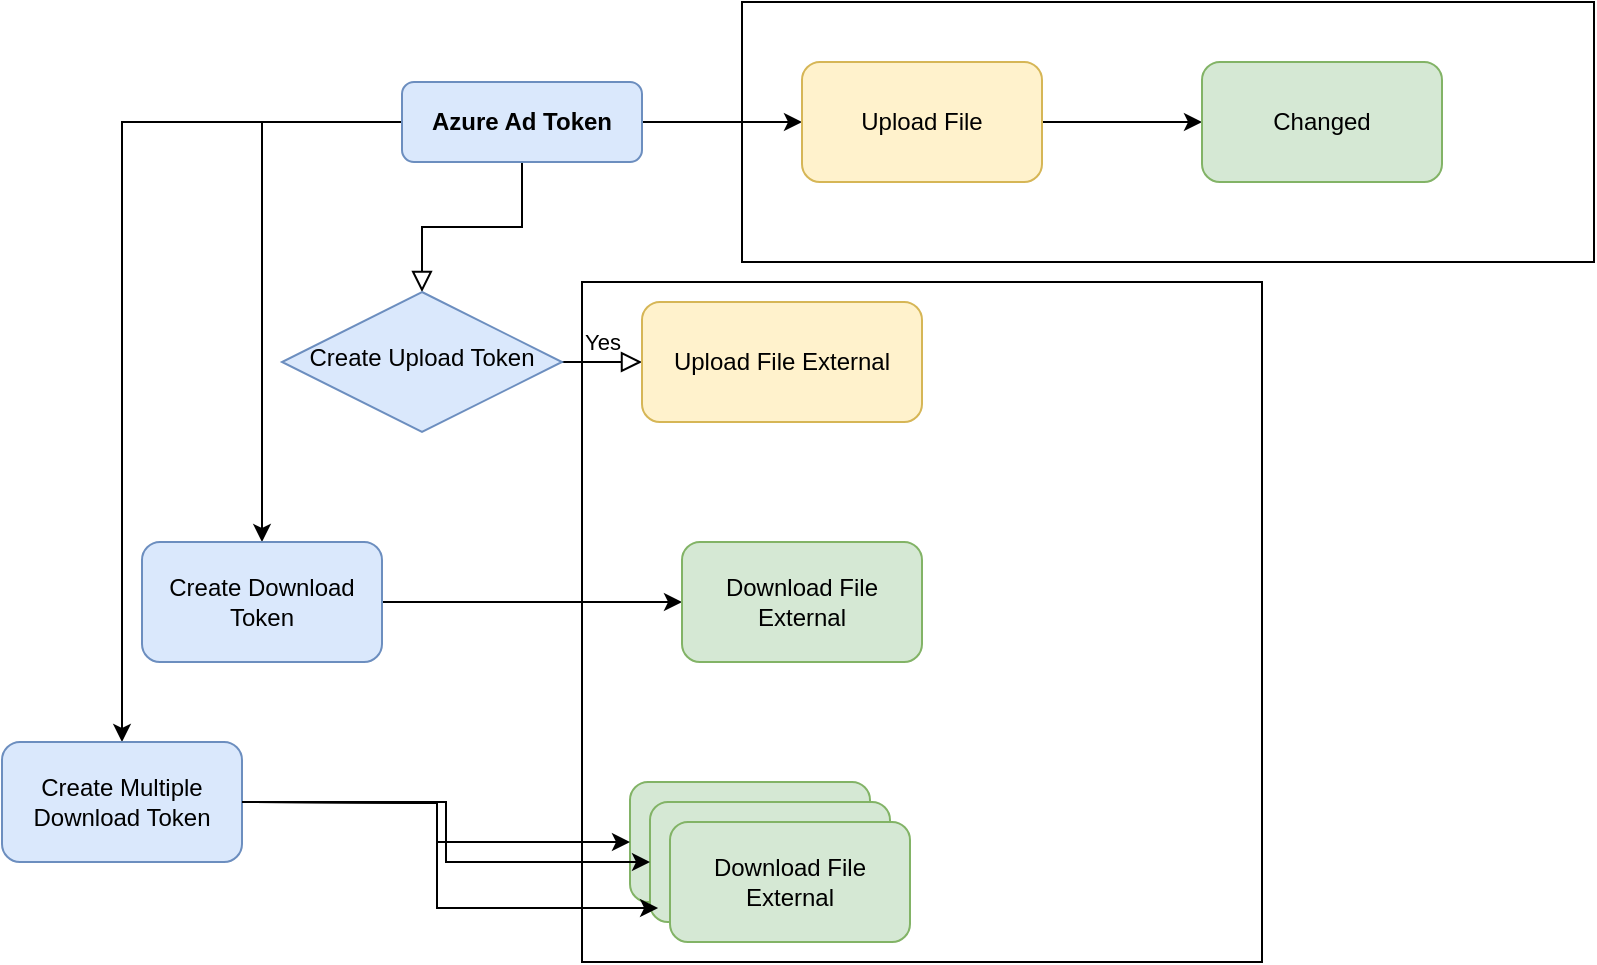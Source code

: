 <mxfile version="23.1.2" type="github">
  <diagram id="C5RBs43oDa-KdzZeNtuy" name="Page-1">
    <mxGraphModel dx="2253" dy="759" grid="1" gridSize="10" guides="1" tooltips="1" connect="1" arrows="1" fold="1" page="1" pageScale="1" pageWidth="827" pageHeight="1169" math="0" shadow="0">
      <root>
        <mxCell id="WIyWlLk6GJQsqaUBKTNV-0" />
        <mxCell id="WIyWlLk6GJQsqaUBKTNV-1" parent="WIyWlLk6GJQsqaUBKTNV-0" />
        <mxCell id="w_CFaYConMpWrqSKSxeK-29" value="" style="whiteSpace=wrap;html=1;aspect=fixed;" parent="WIyWlLk6GJQsqaUBKTNV-1" vertex="1">
          <mxGeometry x="250" y="180" width="340" height="340" as="geometry" />
        </mxCell>
        <mxCell id="w_CFaYConMpWrqSKSxeK-8" value="" style="rounded=0;whiteSpace=wrap;html=1;" parent="WIyWlLk6GJQsqaUBKTNV-1" vertex="1">
          <mxGeometry x="330" y="40" width="426" height="130" as="geometry" />
        </mxCell>
        <mxCell id="WIyWlLk6GJQsqaUBKTNV-2" value="" style="rounded=0;html=1;jettySize=auto;orthogonalLoop=1;fontSize=11;endArrow=block;endFill=0;endSize=8;strokeWidth=1;shadow=0;labelBackgroundColor=none;edgeStyle=orthogonalEdgeStyle;" parent="WIyWlLk6GJQsqaUBKTNV-1" source="WIyWlLk6GJQsqaUBKTNV-3" target="WIyWlLk6GJQsqaUBKTNV-6" edge="1">
          <mxGeometry relative="1" as="geometry" />
        </mxCell>
        <mxCell id="w_CFaYConMpWrqSKSxeK-11" value="" style="edgeStyle=orthogonalEdgeStyle;rounded=0;orthogonalLoop=1;jettySize=auto;html=1;" parent="WIyWlLk6GJQsqaUBKTNV-1" source="WIyWlLk6GJQsqaUBKTNV-3" target="w_CFaYConMpWrqSKSxeK-2" edge="1">
          <mxGeometry relative="1" as="geometry" />
        </mxCell>
        <mxCell id="w_CFaYConMpWrqSKSxeK-13" value="" style="edgeStyle=orthogonalEdgeStyle;rounded=0;orthogonalLoop=1;jettySize=auto;html=1;" parent="WIyWlLk6GJQsqaUBKTNV-1" source="WIyWlLk6GJQsqaUBKTNV-3" target="w_CFaYConMpWrqSKSxeK-12" edge="1">
          <mxGeometry relative="1" as="geometry" />
        </mxCell>
        <mxCell id="w_CFaYConMpWrqSKSxeK-17" value="" style="edgeStyle=orthogonalEdgeStyle;rounded=0;orthogonalLoop=1;jettySize=auto;html=1;" parent="WIyWlLk6GJQsqaUBKTNV-1" source="WIyWlLk6GJQsqaUBKTNV-3" target="w_CFaYConMpWrqSKSxeK-16" edge="1">
          <mxGeometry relative="1" as="geometry" />
        </mxCell>
        <mxCell id="WIyWlLk6GJQsqaUBKTNV-3" value="Azure Ad Token" style="rounded=1;whiteSpace=wrap;html=1;fontSize=12;glass=0;strokeWidth=1;shadow=0;fillColor=#dae8fc;strokeColor=#6c8ebf;fontStyle=1" parent="WIyWlLk6GJQsqaUBKTNV-1" vertex="1">
          <mxGeometry x="160" y="80" width="120" height="40" as="geometry" />
        </mxCell>
        <mxCell id="WIyWlLk6GJQsqaUBKTNV-5" value="Yes" style="edgeStyle=orthogonalEdgeStyle;rounded=0;html=1;jettySize=auto;orthogonalLoop=1;fontSize=11;endArrow=block;endFill=0;endSize=8;strokeWidth=1;shadow=0;labelBackgroundColor=none;" parent="WIyWlLk6GJQsqaUBKTNV-1" source="WIyWlLk6GJQsqaUBKTNV-6" target="WIyWlLk6GJQsqaUBKTNV-7" edge="1">
          <mxGeometry y="10" relative="1" as="geometry">
            <mxPoint as="offset" />
          </mxGeometry>
        </mxCell>
        <mxCell id="WIyWlLk6GJQsqaUBKTNV-6" value="Create Upload Token" style="rhombus;whiteSpace=wrap;html=1;shadow=0;fontFamily=Helvetica;fontSize=12;align=center;strokeWidth=1;spacing=6;spacingTop=-4;fillColor=#dae8fc;strokeColor=#6c8ebf;" parent="WIyWlLk6GJQsqaUBKTNV-1" vertex="1">
          <mxGeometry x="100" y="185" width="140" height="70" as="geometry" />
        </mxCell>
        <mxCell id="WIyWlLk6GJQsqaUBKTNV-7" value="Upload File External" style="rounded=1;whiteSpace=wrap;html=1;fontSize=12;glass=0;strokeWidth=1;shadow=0;fillColor=#fff2cc;strokeColor=#d6b656;" parent="WIyWlLk6GJQsqaUBKTNV-1" vertex="1">
          <mxGeometry x="280" y="190" width="140" height="60" as="geometry" />
        </mxCell>
        <mxCell id="w_CFaYConMpWrqSKSxeK-5" value="" style="edgeStyle=orthogonalEdgeStyle;rounded=0;orthogonalLoop=1;jettySize=auto;html=1;" parent="WIyWlLk6GJQsqaUBKTNV-1" source="w_CFaYConMpWrqSKSxeK-2" target="w_CFaYConMpWrqSKSxeK-4" edge="1">
          <mxGeometry relative="1" as="geometry" />
        </mxCell>
        <mxCell id="w_CFaYConMpWrqSKSxeK-2" value="Upload File" style="rounded=1;whiteSpace=wrap;html=1;glass=0;strokeWidth=1;shadow=0;fillColor=#fff2cc;strokeColor=#d6b656;" parent="WIyWlLk6GJQsqaUBKTNV-1" vertex="1">
          <mxGeometry x="360" y="70" width="120" height="60" as="geometry" />
        </mxCell>
        <mxCell id="w_CFaYConMpWrqSKSxeK-4" value="Changed" style="whiteSpace=wrap;html=1;rounded=1;glass=0;strokeWidth=1;shadow=0;fillColor=#d5e8d4;strokeColor=#82b366;" parent="WIyWlLk6GJQsqaUBKTNV-1" vertex="1">
          <mxGeometry x="560" y="70" width="120" height="60" as="geometry" />
        </mxCell>
        <mxCell id="w_CFaYConMpWrqSKSxeK-15" value="" style="edgeStyle=orthogonalEdgeStyle;rounded=0;orthogonalLoop=1;jettySize=auto;html=1;" parent="WIyWlLk6GJQsqaUBKTNV-1" source="w_CFaYConMpWrqSKSxeK-12" target="w_CFaYConMpWrqSKSxeK-14" edge="1">
          <mxGeometry relative="1" as="geometry" />
        </mxCell>
        <mxCell id="w_CFaYConMpWrqSKSxeK-12" value="Create Download Token" style="whiteSpace=wrap;html=1;rounded=1;glass=0;strokeWidth=1;shadow=0;fillColor=#dae8fc;strokeColor=#6c8ebf;" parent="WIyWlLk6GJQsqaUBKTNV-1" vertex="1">
          <mxGeometry x="30" y="310" width="120" height="60" as="geometry" />
        </mxCell>
        <mxCell id="w_CFaYConMpWrqSKSxeK-14" value="Download File External" style="whiteSpace=wrap;html=1;rounded=1;glass=0;strokeWidth=1;shadow=0;fillColor=#d5e8d4;strokeColor=#82b366;" parent="WIyWlLk6GJQsqaUBKTNV-1" vertex="1">
          <mxGeometry x="300" y="310" width="120" height="60" as="geometry" />
        </mxCell>
        <mxCell id="w_CFaYConMpWrqSKSxeK-16" value="Create Multiple Download Token" style="whiteSpace=wrap;html=1;rounded=1;glass=0;strokeWidth=1;shadow=0;fillColor=#dae8fc;strokeColor=#6c8ebf;" parent="WIyWlLk6GJQsqaUBKTNV-1" vertex="1">
          <mxGeometry x="-40" y="410" width="120" height="60" as="geometry" />
        </mxCell>
        <mxCell id="w_CFaYConMpWrqSKSxeK-18" value="Download File External" style="whiteSpace=wrap;html=1;fillColor=#d5e8d4;strokeColor=#82b366;rounded=1;glass=0;strokeWidth=1;shadow=0;" parent="WIyWlLk6GJQsqaUBKTNV-1" vertex="1">
          <mxGeometry x="274" y="430" width="120" height="60" as="geometry" />
        </mxCell>
        <mxCell id="w_CFaYConMpWrqSKSxeK-22" value="Download File External" style="whiteSpace=wrap;html=1;fillColor=#d5e8d4;strokeColor=#82b366;rounded=1;glass=0;strokeWidth=1;shadow=0;" parent="WIyWlLk6GJQsqaUBKTNV-1" vertex="1">
          <mxGeometry x="284" y="440" width="120" height="60" as="geometry" />
        </mxCell>
        <mxCell id="w_CFaYConMpWrqSKSxeK-23" value="Download File External" style="whiteSpace=wrap;html=1;fillColor=#d5e8d4;strokeColor=#82b366;rounded=1;glass=0;strokeWidth=1;shadow=0;" parent="WIyWlLk6GJQsqaUBKTNV-1" vertex="1">
          <mxGeometry x="294" y="450" width="120" height="60" as="geometry" />
        </mxCell>
        <mxCell id="w_CFaYConMpWrqSKSxeK-26" value="" style="edgeStyle=orthogonalEdgeStyle;rounded=0;orthogonalLoop=1;jettySize=auto;html=1;entryX=0;entryY=0.5;entryDx=0;entryDy=0;" parent="WIyWlLk6GJQsqaUBKTNV-1" source="w_CFaYConMpWrqSKSxeK-16" target="w_CFaYConMpWrqSKSxeK-22" edge="1">
          <mxGeometry relative="1" as="geometry" />
        </mxCell>
        <mxCell id="w_CFaYConMpWrqSKSxeK-27" value="" style="edgeStyle=orthogonalEdgeStyle;rounded=0;orthogonalLoop=1;jettySize=auto;html=1;entryX=0;entryY=0.5;entryDx=0;entryDy=0;" parent="WIyWlLk6GJQsqaUBKTNV-1" target="w_CFaYConMpWrqSKSxeK-18" edge="1">
          <mxGeometry relative="1" as="geometry">
            <mxPoint x="80" y="440" as="sourcePoint" />
            <mxPoint x="150" y="420" as="targetPoint" />
          </mxGeometry>
        </mxCell>
        <mxCell id="w_CFaYConMpWrqSKSxeK-28" value="" style="edgeStyle=orthogonalEdgeStyle;rounded=0;orthogonalLoop=1;jettySize=auto;html=1;entryX=0.117;entryY=1.05;entryDx=0;entryDy=0;entryPerimeter=0;" parent="WIyWlLk6GJQsqaUBKTNV-1" target="w_CFaYConMpWrqSKSxeK-18" edge="1">
          <mxGeometry relative="1" as="geometry">
            <mxPoint x="80" y="440" as="sourcePoint" />
            <mxPoint x="190" y="470" as="targetPoint" />
          </mxGeometry>
        </mxCell>
      </root>
    </mxGraphModel>
  </diagram>
</mxfile>
